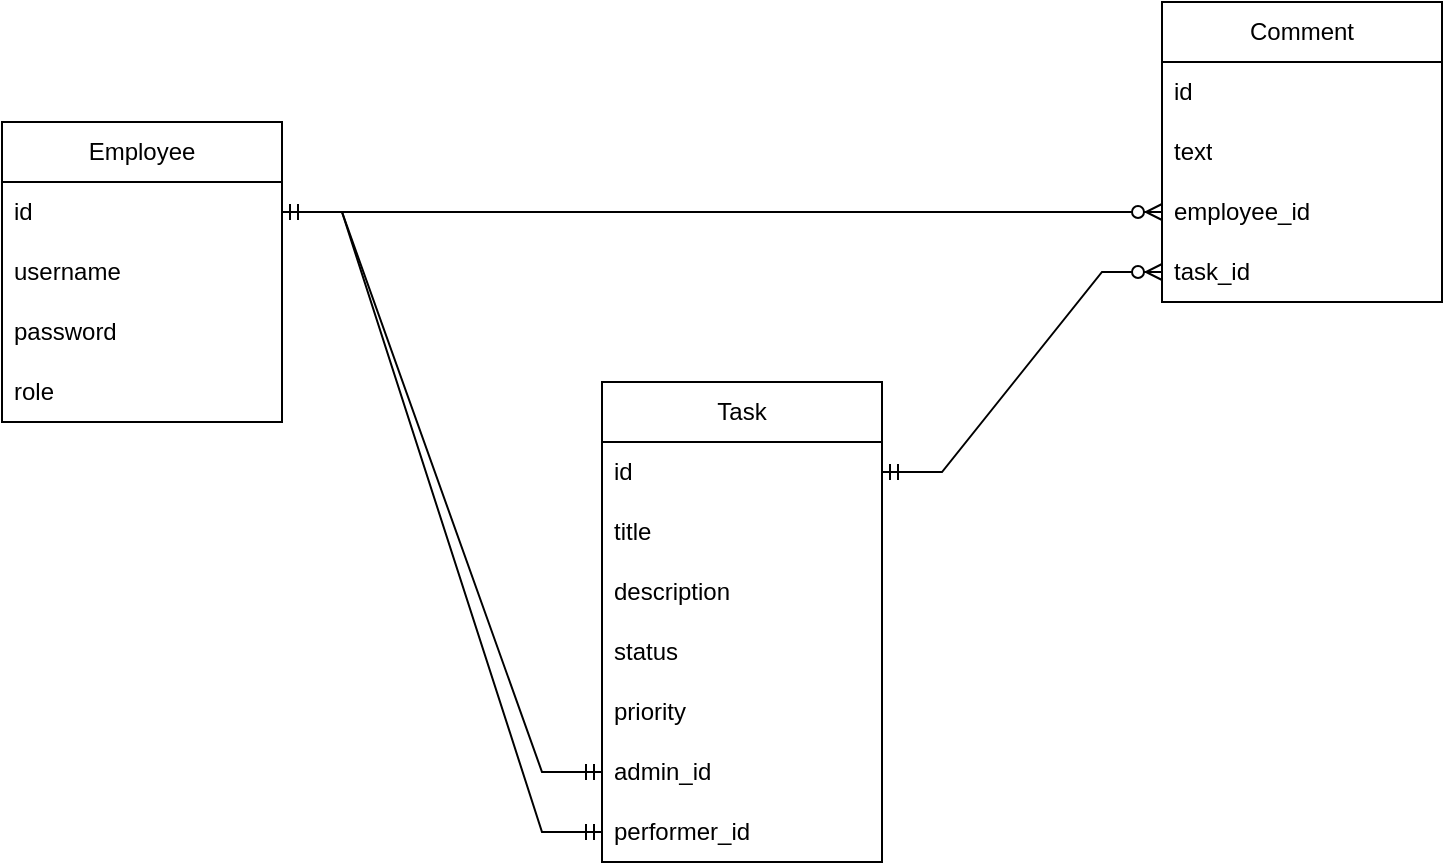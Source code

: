 <mxfile version="24.5.5" type="device">
  <diagram name="Страница — 1" id="5vOzLdPFJyGmWduIpOv_">
    <mxGraphModel dx="1290" dy="557" grid="1" gridSize="10" guides="1" tooltips="1" connect="1" arrows="1" fold="1" page="1" pageScale="1" pageWidth="827" pageHeight="1169" math="0" shadow="0">
      <root>
        <mxCell id="0" />
        <mxCell id="1" parent="0" />
        <mxCell id="HQ-bkJZ9Vy82pXzsBsDL-1" value="Task" style="swimlane;fontStyle=0;childLayout=stackLayout;horizontal=1;startSize=30;horizontalStack=0;resizeParent=1;resizeParentMax=0;resizeLast=0;collapsible=1;marginBottom=0;whiteSpace=wrap;html=1;" vertex="1" parent="1">
          <mxGeometry x="380" y="270" width="140" height="240" as="geometry" />
        </mxCell>
        <mxCell id="HQ-bkJZ9Vy82pXzsBsDL-2" value="id" style="text;strokeColor=none;fillColor=none;align=left;verticalAlign=middle;spacingLeft=4;spacingRight=4;overflow=hidden;points=[[0,0.5],[1,0.5]];portConstraint=eastwest;rotatable=0;whiteSpace=wrap;html=1;" vertex="1" parent="HQ-bkJZ9Vy82pXzsBsDL-1">
          <mxGeometry y="30" width="140" height="30" as="geometry" />
        </mxCell>
        <mxCell id="HQ-bkJZ9Vy82pXzsBsDL-3" value="title" style="text;strokeColor=none;fillColor=none;align=left;verticalAlign=middle;spacingLeft=4;spacingRight=4;overflow=hidden;points=[[0,0.5],[1,0.5]];portConstraint=eastwest;rotatable=0;whiteSpace=wrap;html=1;" vertex="1" parent="HQ-bkJZ9Vy82pXzsBsDL-1">
          <mxGeometry y="60" width="140" height="30" as="geometry" />
        </mxCell>
        <mxCell id="HQ-bkJZ9Vy82pXzsBsDL-4" value="description" style="text;strokeColor=none;fillColor=none;align=left;verticalAlign=middle;spacingLeft=4;spacingRight=4;overflow=hidden;points=[[0,0.5],[1,0.5]];portConstraint=eastwest;rotatable=0;whiteSpace=wrap;html=1;" vertex="1" parent="HQ-bkJZ9Vy82pXzsBsDL-1">
          <mxGeometry y="90" width="140" height="30" as="geometry" />
        </mxCell>
        <mxCell id="HQ-bkJZ9Vy82pXzsBsDL-10" value="status" style="text;strokeColor=none;fillColor=none;align=left;verticalAlign=middle;spacingLeft=4;spacingRight=4;overflow=hidden;points=[[0,0.5],[1,0.5]];portConstraint=eastwest;rotatable=0;whiteSpace=wrap;html=1;" vertex="1" parent="HQ-bkJZ9Vy82pXzsBsDL-1">
          <mxGeometry y="120" width="140" height="30" as="geometry" />
        </mxCell>
        <mxCell id="HQ-bkJZ9Vy82pXzsBsDL-11" value="priority" style="text;strokeColor=none;fillColor=none;align=left;verticalAlign=middle;spacingLeft=4;spacingRight=4;overflow=hidden;points=[[0,0.5],[1,0.5]];portConstraint=eastwest;rotatable=0;whiteSpace=wrap;html=1;" vertex="1" parent="HQ-bkJZ9Vy82pXzsBsDL-1">
          <mxGeometry y="150" width="140" height="30" as="geometry" />
        </mxCell>
        <mxCell id="HQ-bkJZ9Vy82pXzsBsDL-18" value="admin_id" style="text;strokeColor=none;fillColor=none;align=left;verticalAlign=middle;spacingLeft=4;spacingRight=4;overflow=hidden;points=[[0,0.5],[1,0.5]];portConstraint=eastwest;rotatable=0;whiteSpace=wrap;html=1;" vertex="1" parent="HQ-bkJZ9Vy82pXzsBsDL-1">
          <mxGeometry y="180" width="140" height="30" as="geometry" />
        </mxCell>
        <mxCell id="HQ-bkJZ9Vy82pXzsBsDL-19" value="performer_id" style="text;strokeColor=none;fillColor=none;align=left;verticalAlign=middle;spacingLeft=4;spacingRight=4;overflow=hidden;points=[[0,0.5],[1,0.5]];portConstraint=eastwest;rotatable=0;whiteSpace=wrap;html=1;" vertex="1" parent="HQ-bkJZ9Vy82pXzsBsDL-1">
          <mxGeometry y="210" width="140" height="30" as="geometry" />
        </mxCell>
        <mxCell id="HQ-bkJZ9Vy82pXzsBsDL-5" value="Comment" style="swimlane;fontStyle=0;childLayout=stackLayout;horizontal=1;startSize=30;horizontalStack=0;resizeParent=1;resizeParentMax=0;resizeLast=0;collapsible=1;marginBottom=0;whiteSpace=wrap;html=1;" vertex="1" parent="1">
          <mxGeometry x="660" y="80" width="140" height="150" as="geometry" />
        </mxCell>
        <mxCell id="HQ-bkJZ9Vy82pXzsBsDL-6" value="id" style="text;strokeColor=none;fillColor=none;align=left;verticalAlign=middle;spacingLeft=4;spacingRight=4;overflow=hidden;points=[[0,0.5],[1,0.5]];portConstraint=eastwest;rotatable=0;whiteSpace=wrap;html=1;" vertex="1" parent="HQ-bkJZ9Vy82pXzsBsDL-5">
          <mxGeometry y="30" width="140" height="30" as="geometry" />
        </mxCell>
        <mxCell id="HQ-bkJZ9Vy82pXzsBsDL-7" value="text" style="text;strokeColor=none;fillColor=none;align=left;verticalAlign=middle;spacingLeft=4;spacingRight=4;overflow=hidden;points=[[0,0.5],[1,0.5]];portConstraint=eastwest;rotatable=0;whiteSpace=wrap;html=1;" vertex="1" parent="HQ-bkJZ9Vy82pXzsBsDL-5">
          <mxGeometry y="60" width="140" height="30" as="geometry" />
        </mxCell>
        <mxCell id="HQ-bkJZ9Vy82pXzsBsDL-8" value="employee_id" style="text;strokeColor=none;fillColor=none;align=left;verticalAlign=middle;spacingLeft=4;spacingRight=4;overflow=hidden;points=[[0,0.5],[1,0.5]];portConstraint=eastwest;rotatable=0;whiteSpace=wrap;html=1;" vertex="1" parent="HQ-bkJZ9Vy82pXzsBsDL-5">
          <mxGeometry y="90" width="140" height="30" as="geometry" />
        </mxCell>
        <mxCell id="HQ-bkJZ9Vy82pXzsBsDL-29" value="task_id" style="text;strokeColor=none;fillColor=none;align=left;verticalAlign=middle;spacingLeft=4;spacingRight=4;overflow=hidden;points=[[0,0.5],[1,0.5]];portConstraint=eastwest;rotatable=0;whiteSpace=wrap;html=1;" vertex="1" parent="HQ-bkJZ9Vy82pXzsBsDL-5">
          <mxGeometry y="120" width="140" height="30" as="geometry" />
        </mxCell>
        <mxCell id="HQ-bkJZ9Vy82pXzsBsDL-12" value="Employee" style="swimlane;fontStyle=0;childLayout=stackLayout;horizontal=1;startSize=30;horizontalStack=0;resizeParent=1;resizeParentMax=0;resizeLast=0;collapsible=1;marginBottom=0;whiteSpace=wrap;html=1;" vertex="1" parent="1">
          <mxGeometry x="80" y="140" width="140" height="150" as="geometry" />
        </mxCell>
        <mxCell id="HQ-bkJZ9Vy82pXzsBsDL-13" value="id" style="text;strokeColor=none;fillColor=none;align=left;verticalAlign=middle;spacingLeft=4;spacingRight=4;overflow=hidden;points=[[0,0.5],[1,0.5]];portConstraint=eastwest;rotatable=0;whiteSpace=wrap;html=1;" vertex="1" parent="HQ-bkJZ9Vy82pXzsBsDL-12">
          <mxGeometry y="30" width="140" height="30" as="geometry" />
        </mxCell>
        <mxCell id="HQ-bkJZ9Vy82pXzsBsDL-14" value="username" style="text;strokeColor=none;fillColor=none;align=left;verticalAlign=middle;spacingLeft=4;spacingRight=4;overflow=hidden;points=[[0,0.5],[1,0.5]];portConstraint=eastwest;rotatable=0;whiteSpace=wrap;html=1;" vertex="1" parent="HQ-bkJZ9Vy82pXzsBsDL-12">
          <mxGeometry y="60" width="140" height="30" as="geometry" />
        </mxCell>
        <mxCell id="HQ-bkJZ9Vy82pXzsBsDL-28" value="password" style="text;strokeColor=none;fillColor=none;align=left;verticalAlign=middle;spacingLeft=4;spacingRight=4;overflow=hidden;points=[[0,0.5],[1,0.5]];portConstraint=eastwest;rotatable=0;whiteSpace=wrap;html=1;" vertex="1" parent="HQ-bkJZ9Vy82pXzsBsDL-12">
          <mxGeometry y="90" width="140" height="30" as="geometry" />
        </mxCell>
        <mxCell id="HQ-bkJZ9Vy82pXzsBsDL-31" value="role" style="text;strokeColor=none;fillColor=none;align=left;verticalAlign=middle;spacingLeft=4;spacingRight=4;overflow=hidden;points=[[0,0.5],[1,0.5]];portConstraint=eastwest;rotatable=0;whiteSpace=wrap;html=1;" vertex="1" parent="HQ-bkJZ9Vy82pXzsBsDL-12">
          <mxGeometry y="120" width="140" height="30" as="geometry" />
        </mxCell>
        <mxCell id="HQ-bkJZ9Vy82pXzsBsDL-20" value="" style="edgeStyle=entityRelationEdgeStyle;fontSize=12;html=1;endArrow=ERzeroToMany;startArrow=ERmandOne;rounded=0;exitX=1;exitY=0.5;exitDx=0;exitDy=0;entryX=0;entryY=0.5;entryDx=0;entryDy=0;" edge="1" parent="1" source="HQ-bkJZ9Vy82pXzsBsDL-2" target="HQ-bkJZ9Vy82pXzsBsDL-29">
          <mxGeometry width="100" height="100" relative="1" as="geometry">
            <mxPoint x="360" y="340" as="sourcePoint" />
            <mxPoint x="460" y="240" as="targetPoint" />
          </mxGeometry>
        </mxCell>
        <mxCell id="HQ-bkJZ9Vy82pXzsBsDL-25" value="" style="edgeStyle=entityRelationEdgeStyle;fontSize=12;html=1;endArrow=ERmandOne;startArrow=ERmandOne;rounded=0;exitX=1;exitY=0.5;exitDx=0;exitDy=0;entryX=0;entryY=0.5;entryDx=0;entryDy=0;" edge="1" parent="1" source="HQ-bkJZ9Vy82pXzsBsDL-13" target="HQ-bkJZ9Vy82pXzsBsDL-18">
          <mxGeometry width="100" height="100" relative="1" as="geometry">
            <mxPoint x="360" y="340" as="sourcePoint" />
            <mxPoint x="460" y="240" as="targetPoint" />
          </mxGeometry>
        </mxCell>
        <mxCell id="HQ-bkJZ9Vy82pXzsBsDL-27" value="" style="edgeStyle=entityRelationEdgeStyle;fontSize=12;html=1;endArrow=ERmandOne;startArrow=ERmandOne;rounded=0;exitX=1;exitY=0.5;exitDx=0;exitDy=0;entryX=0;entryY=0.5;entryDx=0;entryDy=0;" edge="1" parent="1" source="HQ-bkJZ9Vy82pXzsBsDL-13" target="HQ-bkJZ9Vy82pXzsBsDL-19">
          <mxGeometry width="100" height="100" relative="1" as="geometry">
            <mxPoint x="230" y="255" as="sourcePoint" />
            <mxPoint x="430" y="345" as="targetPoint" />
          </mxGeometry>
        </mxCell>
        <mxCell id="HQ-bkJZ9Vy82pXzsBsDL-30" value="" style="edgeStyle=entityRelationEdgeStyle;fontSize=12;html=1;endArrow=ERzeroToMany;startArrow=ERmandOne;rounded=0;exitX=1;exitY=0.5;exitDx=0;exitDy=0;entryX=0;entryY=0.5;entryDx=0;entryDy=0;" edge="1" parent="1" source="HQ-bkJZ9Vy82pXzsBsDL-13" target="HQ-bkJZ9Vy82pXzsBsDL-8">
          <mxGeometry width="100" height="100" relative="1" as="geometry">
            <mxPoint x="530" y="325" as="sourcePoint" />
            <mxPoint x="670" y="225" as="targetPoint" />
          </mxGeometry>
        </mxCell>
      </root>
    </mxGraphModel>
  </diagram>
</mxfile>
